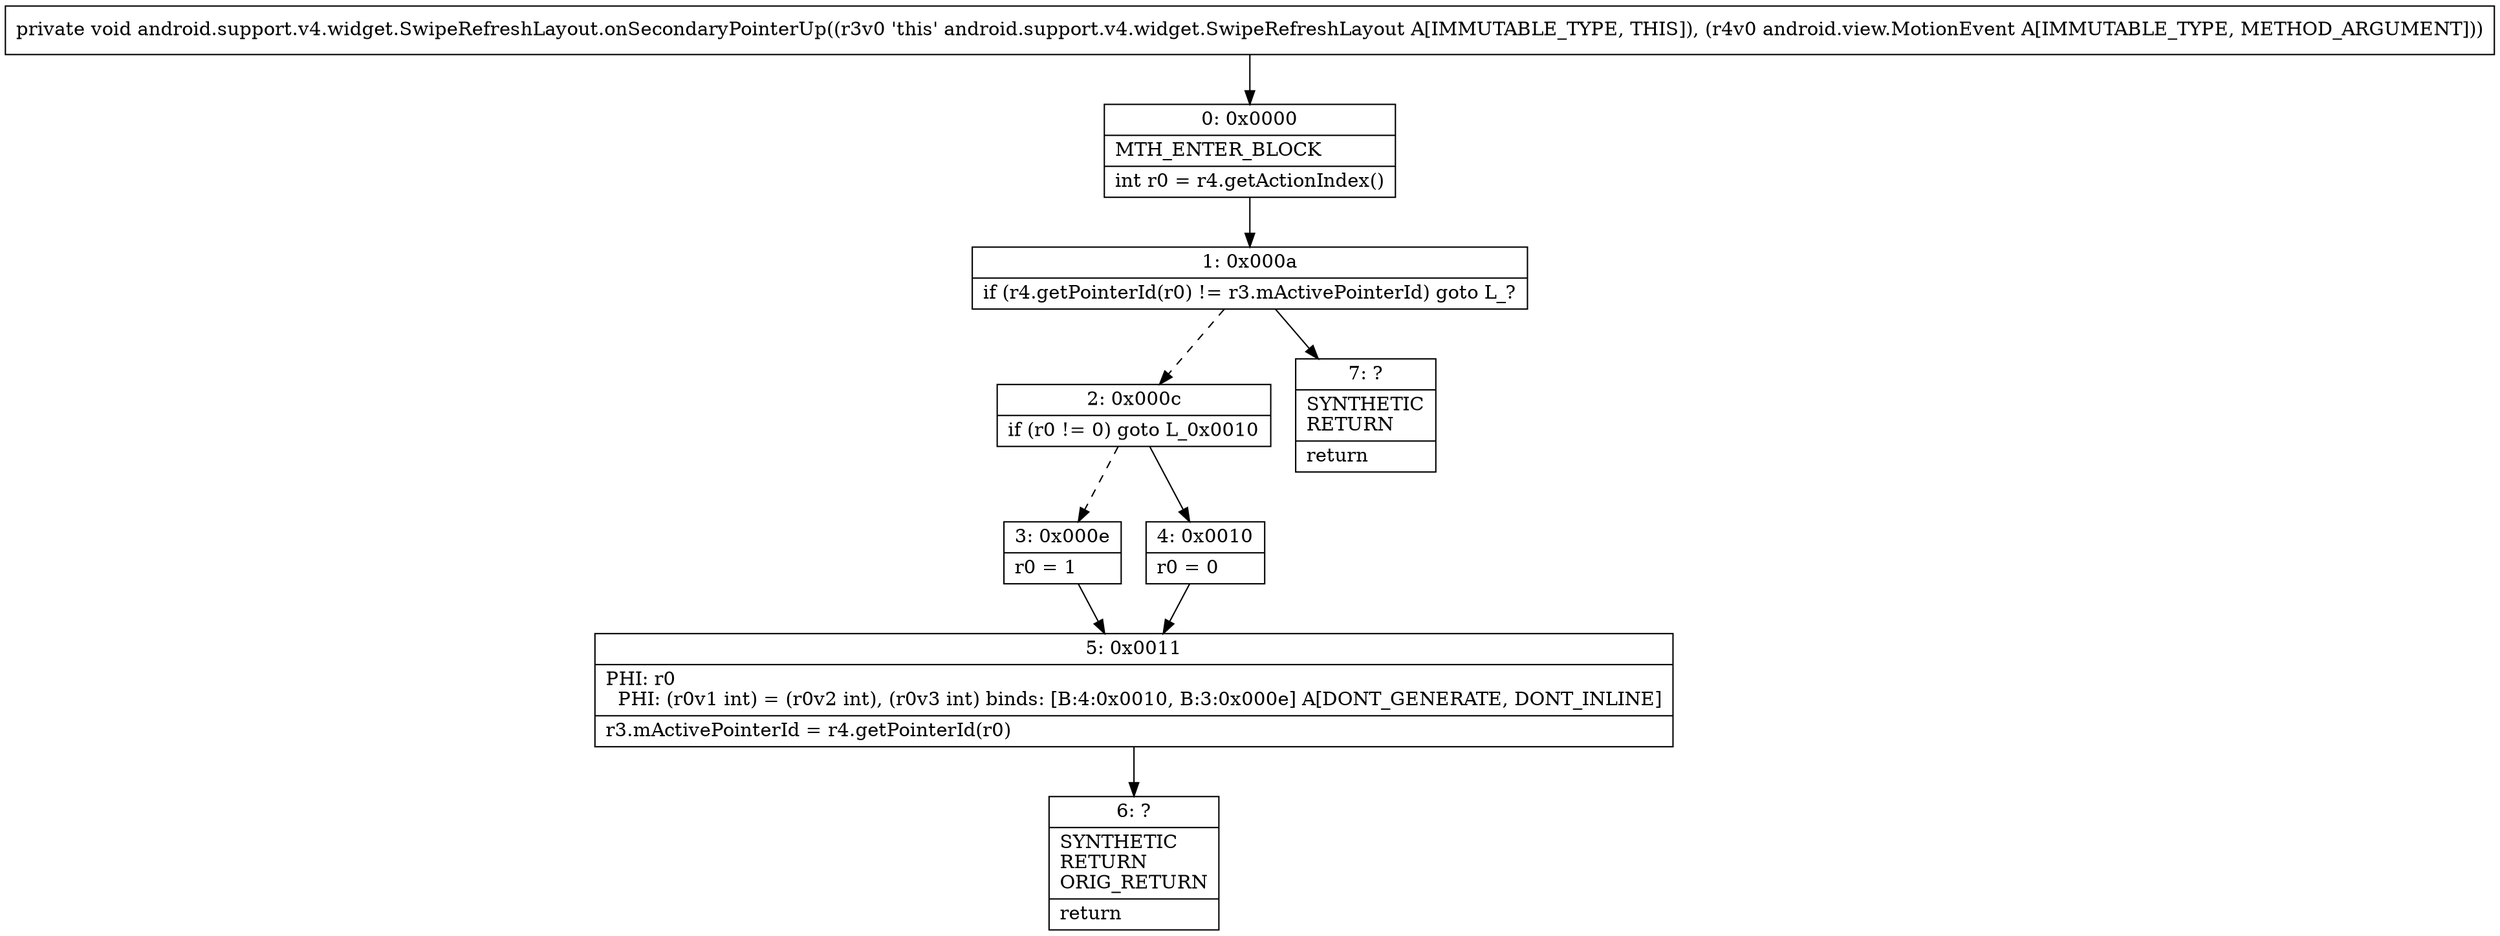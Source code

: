 digraph "CFG forandroid.support.v4.widget.SwipeRefreshLayout.onSecondaryPointerUp(Landroid\/view\/MotionEvent;)V" {
Node_0 [shape=record,label="{0\:\ 0x0000|MTH_ENTER_BLOCK\l|int r0 = r4.getActionIndex()\l}"];
Node_1 [shape=record,label="{1\:\ 0x000a|if (r4.getPointerId(r0) != r3.mActivePointerId) goto L_?\l}"];
Node_2 [shape=record,label="{2\:\ 0x000c|if (r0 != 0) goto L_0x0010\l}"];
Node_3 [shape=record,label="{3\:\ 0x000e|r0 = 1\l}"];
Node_4 [shape=record,label="{4\:\ 0x0010|r0 = 0\l}"];
Node_5 [shape=record,label="{5\:\ 0x0011|PHI: r0 \l  PHI: (r0v1 int) = (r0v2 int), (r0v3 int) binds: [B:4:0x0010, B:3:0x000e] A[DONT_GENERATE, DONT_INLINE]\l|r3.mActivePointerId = r4.getPointerId(r0)\l}"];
Node_6 [shape=record,label="{6\:\ ?|SYNTHETIC\lRETURN\lORIG_RETURN\l|return\l}"];
Node_7 [shape=record,label="{7\:\ ?|SYNTHETIC\lRETURN\l|return\l}"];
MethodNode[shape=record,label="{private void android.support.v4.widget.SwipeRefreshLayout.onSecondaryPointerUp((r3v0 'this' android.support.v4.widget.SwipeRefreshLayout A[IMMUTABLE_TYPE, THIS]), (r4v0 android.view.MotionEvent A[IMMUTABLE_TYPE, METHOD_ARGUMENT])) }"];
MethodNode -> Node_0;
Node_0 -> Node_1;
Node_1 -> Node_2[style=dashed];
Node_1 -> Node_7;
Node_2 -> Node_3[style=dashed];
Node_2 -> Node_4;
Node_3 -> Node_5;
Node_4 -> Node_5;
Node_5 -> Node_6;
}

